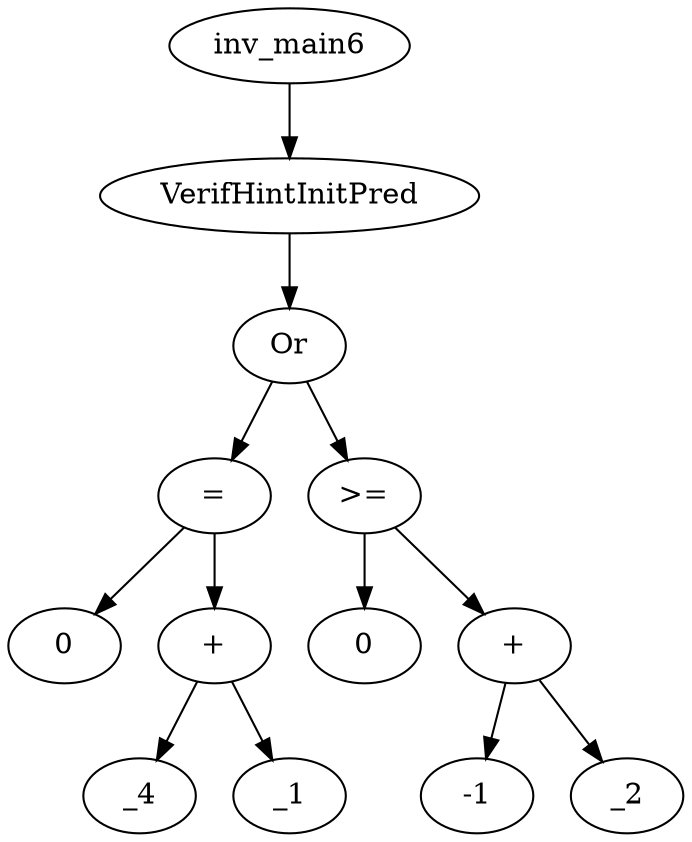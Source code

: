 digraph dag {
0 [label="inv_main6"];
1 [label="VerifHintInitPred"];
2 [label="Or"];
3 [label="="];
4 [label="0"];
5 [label="+"];
6 [label="_4"];
7 [label="_1"];
8 [label=">="];
9 [label="0"];
10 [label="+"];
11 [label="-1"];
12 [label="_2"];
0->1
1->2
2->3
2 -> 8
3->5
3 -> 4
5->7
5 -> 6
8->10
8 -> 9
10->12
10 -> 11
}
